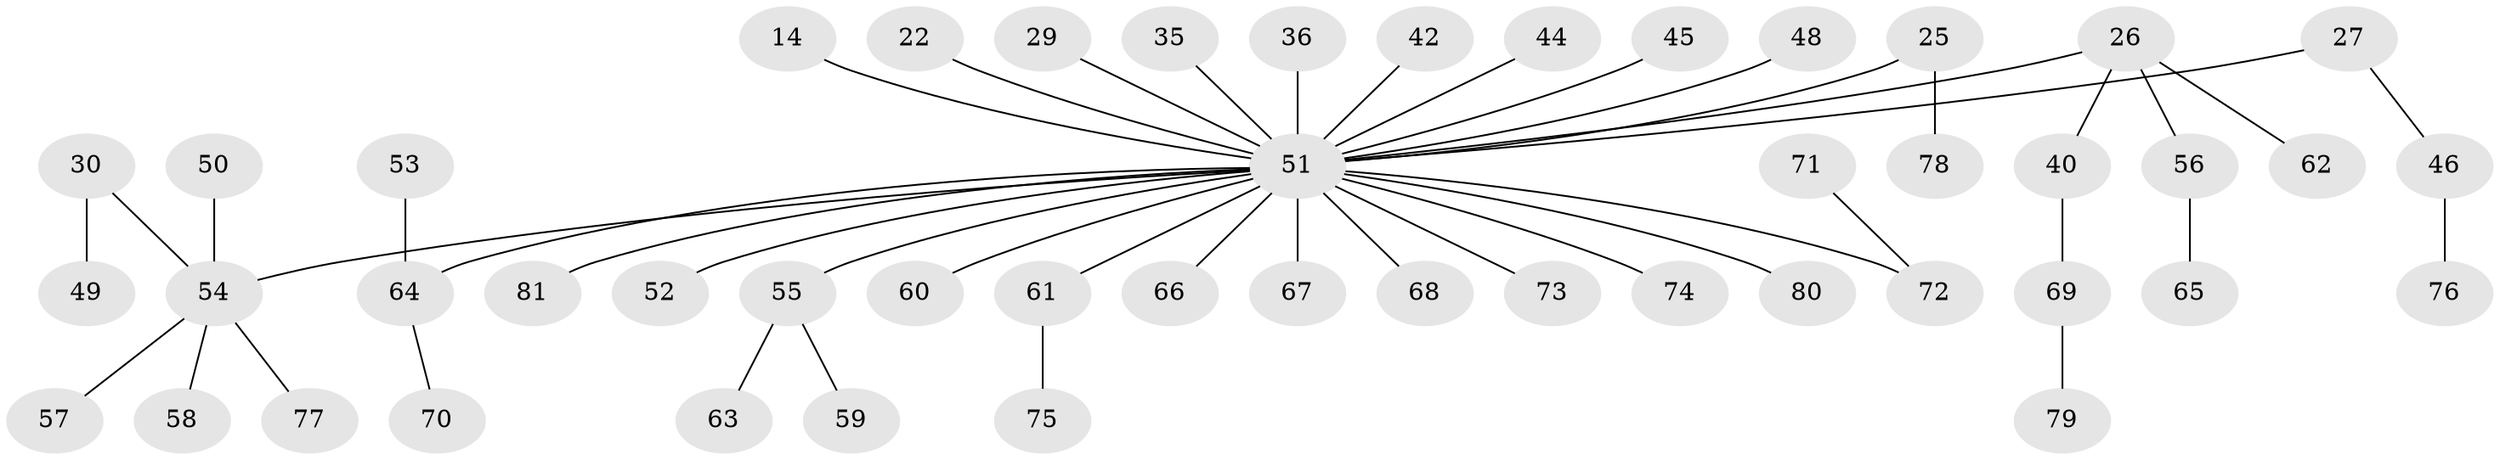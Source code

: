 // original degree distribution, {6: 0.037037037037037035, 4: 0.07407407407407407, 5: 0.024691358024691357, 3: 0.1111111111111111, 1: 0.5061728395061729, 2: 0.24691358024691357}
// Generated by graph-tools (version 1.1) at 2025/56/03/04/25 21:56:47]
// undirected, 48 vertices, 47 edges
graph export_dot {
graph [start="1"]
  node [color=gray90,style=filled];
  14;
  22;
  25;
  26 [super="+19"];
  27;
  29;
  30;
  35;
  36;
  40;
  42;
  44;
  45;
  46;
  48;
  49;
  50;
  51 [super="+33+15+9+24+11+13+38+16+23+12+47"];
  52;
  53;
  54 [super="+34+39"];
  55;
  56;
  57;
  58;
  59;
  60;
  61 [super="+31+41"];
  62;
  63;
  64 [super="+20+43"];
  65;
  66;
  67;
  68;
  69;
  70;
  71;
  72 [super="+28"];
  73;
  74;
  75;
  76;
  77;
  78;
  79;
  80;
  81;
  14 -- 51;
  22 -- 51;
  25 -- 78;
  25 -- 51;
  26 -- 51;
  26 -- 40;
  26 -- 56;
  26 -- 62;
  27 -- 46;
  27 -- 51;
  29 -- 51;
  30 -- 49;
  30 -- 54;
  35 -- 51;
  36 -- 51;
  40 -- 69;
  42 -- 51;
  44 -- 51;
  45 -- 51;
  46 -- 76;
  48 -- 51;
  50 -- 54;
  51 -- 66;
  51 -- 81;
  51 -- 64;
  51 -- 67;
  51 -- 68;
  51 -- 73;
  51 -- 60;
  51 -- 55;
  51 -- 61;
  51 -- 72;
  51 -- 74;
  51 -- 80;
  51 -- 52;
  51 -- 54;
  53 -- 64;
  54 -- 58;
  54 -- 57;
  54 -- 77;
  55 -- 59;
  55 -- 63;
  56 -- 65;
  61 -- 75;
  64 -- 70;
  69 -- 79;
  71 -- 72;
}
